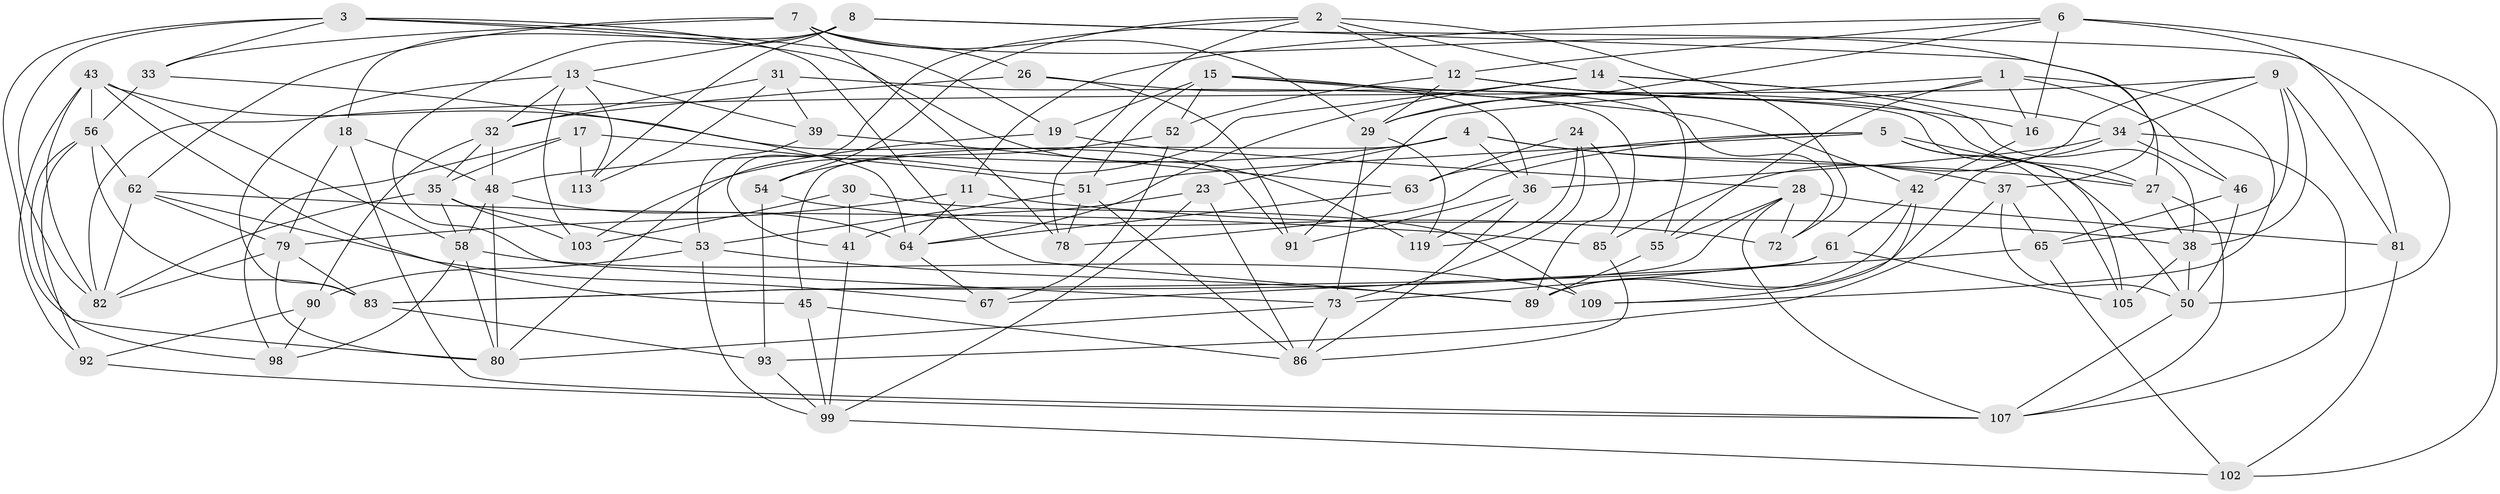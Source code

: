 // original degree distribution, {4: 1.0}
// Generated by graph-tools (version 1.1) at 2025/42/03/06/25 10:42:16]
// undirected, 78 vertices, 196 edges
graph export_dot {
graph [start="1"]
  node [color=gray90,style=filled];
  1 [super="+20"];
  2 [super="+22"];
  3 [super="+21"];
  4 [super="+60"];
  5 [super="+77"];
  6 [super="+44"];
  7 [super="+25"];
  8 [super="+66"];
  9 [super="+10"];
  11;
  12 [super="+112"];
  13 [super="+75"];
  14 [super="+97"];
  15 [super="+71"];
  16;
  17;
  18;
  19;
  23;
  24;
  26;
  27 [super="+94"];
  28 [super="+40"];
  29 [super="+117"];
  30;
  31;
  32 [super="+120"];
  33;
  34 [super="+106"];
  35 [super="+57"];
  36 [super="+114"];
  37 [super="+68"];
  38 [super="+47"];
  39;
  41;
  42 [super="+59"];
  43 [super="+49"];
  45;
  46;
  48 [super="+116"];
  50 [super="+95"];
  51 [super="+101"];
  52;
  53 [super="+74"];
  54;
  55;
  56 [super="+87"];
  58 [super="+69"];
  61;
  62 [super="+76"];
  63;
  64 [super="+70"];
  65 [super="+108"];
  67;
  72;
  73 [super="+84"];
  78;
  79 [super="+88"];
  80 [super="+104"];
  81;
  82 [super="+111"];
  83 [super="+96"];
  85;
  86 [super="+121"];
  89 [super="+100"];
  90;
  91;
  92;
  93;
  98;
  99 [super="+110"];
  102;
  103;
  105;
  107 [super="+118"];
  109 [super="+115"];
  113;
  119;
  1 -- 16;
  1 -- 55;
  1 -- 29;
  1 -- 91;
  1 -- 109;
  1 -- 46;
  2 -- 14;
  2 -- 78;
  2 -- 72;
  2 -- 41;
  2 -- 12;
  2 -- 54;
  3 -- 33;
  3 -- 119;
  3 -- 80;
  3 -- 19;
  3 -- 89;
  3 -- 82;
  4 -- 36;
  4 -- 45;
  4 -- 37;
  4 -- 48;
  4 -- 27;
  4 -- 23;
  5 -- 63;
  5 -- 105;
  5 -- 50;
  5 -- 27;
  5 -- 78;
  5 -- 51;
  6 -- 16;
  6 -- 102;
  6 -- 81;
  6 -- 11;
  6 -- 29;
  6 -- 12;
  7 -- 33;
  7 -- 29;
  7 -- 62;
  7 -- 26;
  7 -- 27;
  7 -- 78;
  8 -- 113;
  8 -- 73;
  8 -- 18;
  8 -- 50;
  8 -- 37;
  8 -- 13;
  9 -- 82;
  9 -- 34;
  9 -- 65;
  9 -- 81;
  9 -- 85;
  9 -- 38;
  11 -- 64;
  11 -- 79;
  11 -- 38;
  12 -- 52;
  12 -- 16;
  12 -- 27;
  12 -- 29;
  13 -- 83;
  13 -- 113;
  13 -- 32;
  13 -- 103;
  13 -- 39;
  14 -- 103;
  14 -- 34;
  14 -- 64;
  14 -- 55;
  14 -- 38;
  15 -- 105;
  15 -- 19;
  15 -- 36;
  15 -- 52;
  15 -- 42;
  15 -- 51;
  16 -- 42;
  17 -- 51;
  17 -- 98;
  17 -- 113;
  17 -- 35;
  18 -- 79;
  18 -- 48;
  18 -- 107;
  19 -- 28;
  19 -- 80;
  23 -- 41;
  23 -- 99;
  23 -- 86;
  24 -- 73;
  24 -- 63;
  24 -- 119;
  24 -- 89;
  26 -- 91;
  26 -- 32;
  26 -- 72;
  27 -- 107;
  27 -- 38;
  28 -- 55;
  28 -- 107;
  28 -- 72;
  28 -- 81;
  28 -- 83;
  29 -- 119;
  29 -- 73;
  30 -- 109 [weight=2];
  30 -- 41;
  30 -- 103;
  31 -- 113;
  31 -- 85;
  31 -- 39;
  31 -- 32;
  32 -- 48;
  32 -- 90;
  32 -- 35;
  33 -- 64;
  33 -- 56;
  34 -- 107;
  34 -- 36;
  34 -- 46;
  34 -- 89;
  35 -- 103;
  35 -- 58;
  35 -- 53;
  35 -- 82;
  36 -- 86;
  36 -- 91;
  36 -- 119;
  37 -- 65 [weight=2];
  37 -- 93;
  37 -- 50;
  38 -- 105;
  38 -- 50;
  39 -- 53;
  39 -- 63;
  41 -- 99;
  42 -- 109 [weight=2];
  42 -- 61;
  42 -- 89;
  43 -- 91;
  43 -- 82;
  43 -- 58;
  43 -- 56;
  43 -- 92;
  43 -- 45;
  45 -- 99;
  45 -- 86;
  46 -- 65;
  46 -- 50;
  48 -- 58;
  48 -- 64;
  48 -- 80;
  50 -- 107;
  51 -- 78;
  51 -- 86;
  51 -- 53;
  52 -- 67;
  52 -- 54;
  53 -- 99;
  53 -- 89;
  53 -- 90;
  54 -- 93;
  54 -- 72;
  55 -- 89;
  56 -- 62;
  56 -- 98;
  56 -- 83;
  56 -- 92;
  58 -- 98;
  58 -- 80;
  58 -- 109;
  61 -- 105;
  61 -- 83;
  61 -- 73;
  62 -- 85;
  62 -- 67;
  62 -- 79;
  62 -- 82;
  63 -- 64;
  64 -- 67;
  65 -- 102;
  65 -- 67;
  73 -- 86;
  73 -- 80;
  79 -- 82;
  79 -- 80;
  79 -- 83;
  81 -- 102;
  83 -- 93;
  85 -- 86;
  90 -- 92;
  90 -- 98;
  92 -- 107;
  93 -- 99;
  99 -- 102;
}

